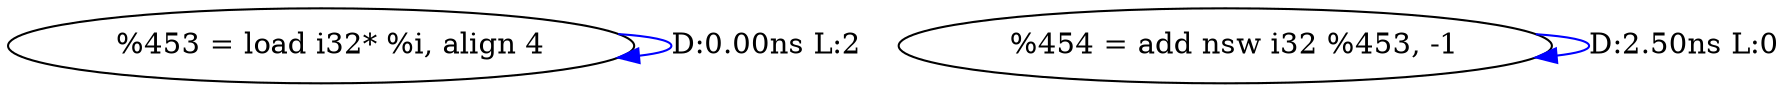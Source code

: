 digraph {
Node0x2d343c0[label="  %453 = load i32* %i, align 4"];
Node0x2d343c0 -> Node0x2d343c0[label="D:0.00ns L:2",color=blue];
Node0x2d344a0[label="  %454 = add nsw i32 %453, -1"];
Node0x2d344a0 -> Node0x2d344a0[label="D:2.50ns L:0",color=blue];
}
